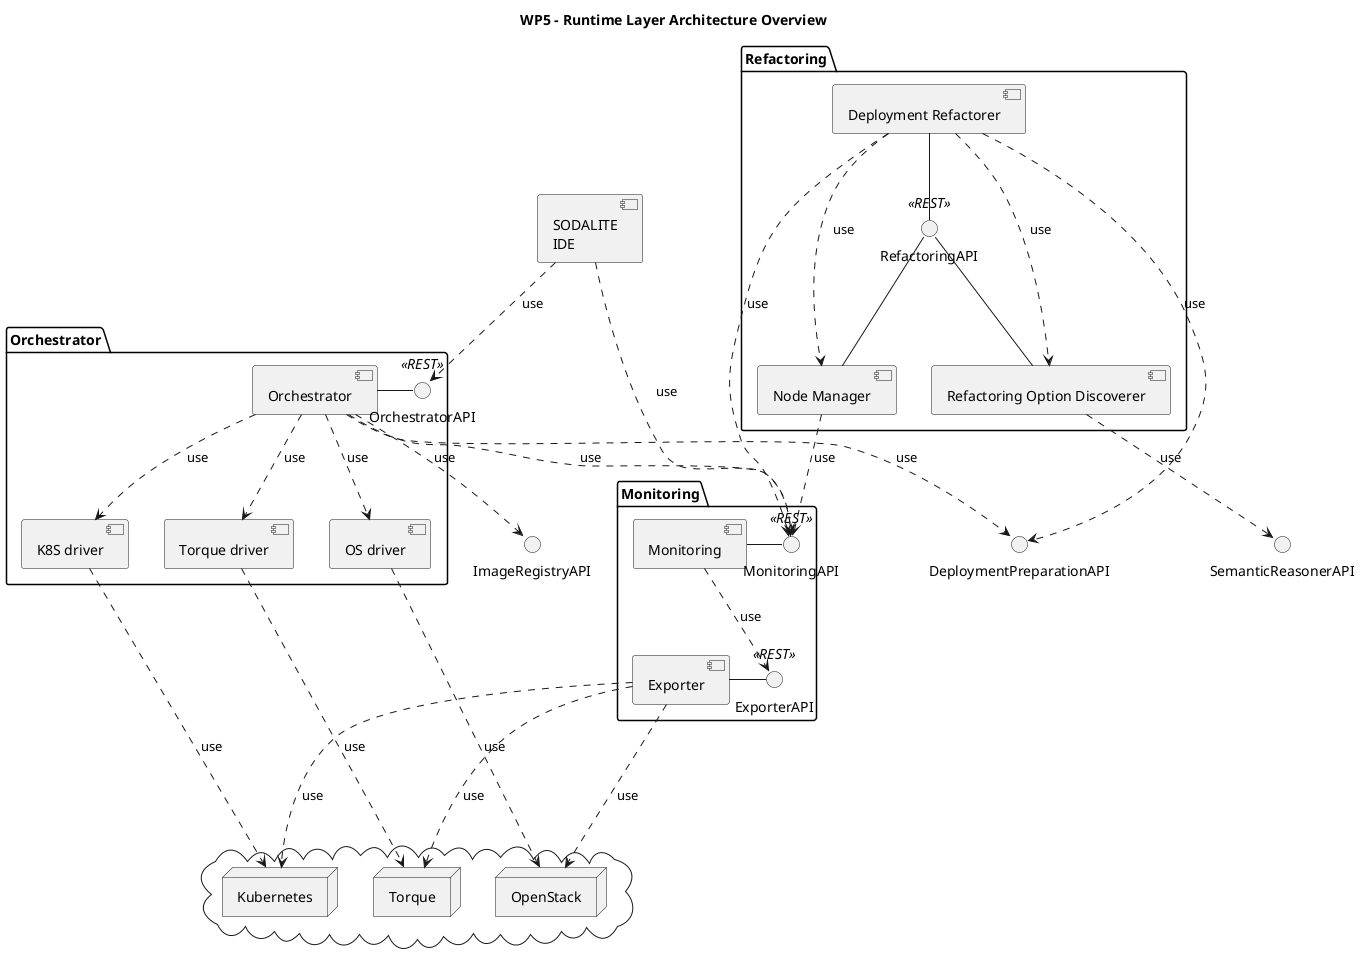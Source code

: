 @startuml

title WP5 - Runtime Layer Architecture Overview

interface "SemanticReasonerAPI" as sem

package "Orchestrator" as orch {
    component [Orchestrator] as orch_impl
    interface "OrchestratorAPI" <<REST>> as orch_if
    component [OS driver] as os_driver
    component [K8S driver] as k8s_driver
    component [Torque driver] as torque_driver
}

package "Monitoring" as mon {
    [Monitoring] as mon_impl
    () "MonitoringAPI" <<REST>> as mon_if
    [Exporter] as exp
    () "ExporterAPI" <<REST>> as exp_if
}

package "Refactoring" as refactor {
    interface "RefactoringAPI" <<REST>> as ref_if
    component [Deployment Refactorer] as ref_depl
    component [Refactoring Option Discoverer] as ref_opt
    component [Node Manager] as ref_node
}

cloud {
    node OpenStack
    node Kubernetes as K8S
    node Torque
}

() "DeploymentPreparationAPI" as depl_prep
() "ImageRegistryAPI" as image_reg

[SODALITE\nIDE] as ide

orch_impl - orch_if

mon_impl - mon_if
exp - exp_if
mon_impl ..> exp_if : use

ref_if -u- ref_depl
ref_if -d- ref_opt
ref_if -- ref_node

ref_opt ..> sem : use

ref_depl ..> ref_node : use
ref_depl ..> ref_opt : use
ref_depl ..> depl_prep : use

ref_node ..> mon_if : use
ref_depl ..> mon_if : use
orch_impl ..> mon_if : use

torque_driver ..> Torque : use

orch_impl ..> os_driver : use
orch_impl ..> k8s_driver : use
orch_impl ..> torque_driver : use
orch_impl ..> depl_prep: use
orch_impl ..> image_reg: use

os_driver ..> OpenStack : use
k8s_driver ..> K8S : use

exp ...> OpenStack : use
exp ...> K8S : use
exp ...> Torque : use

ide ..> orch_if : use
ide ..> mon_if : use
@enduml
